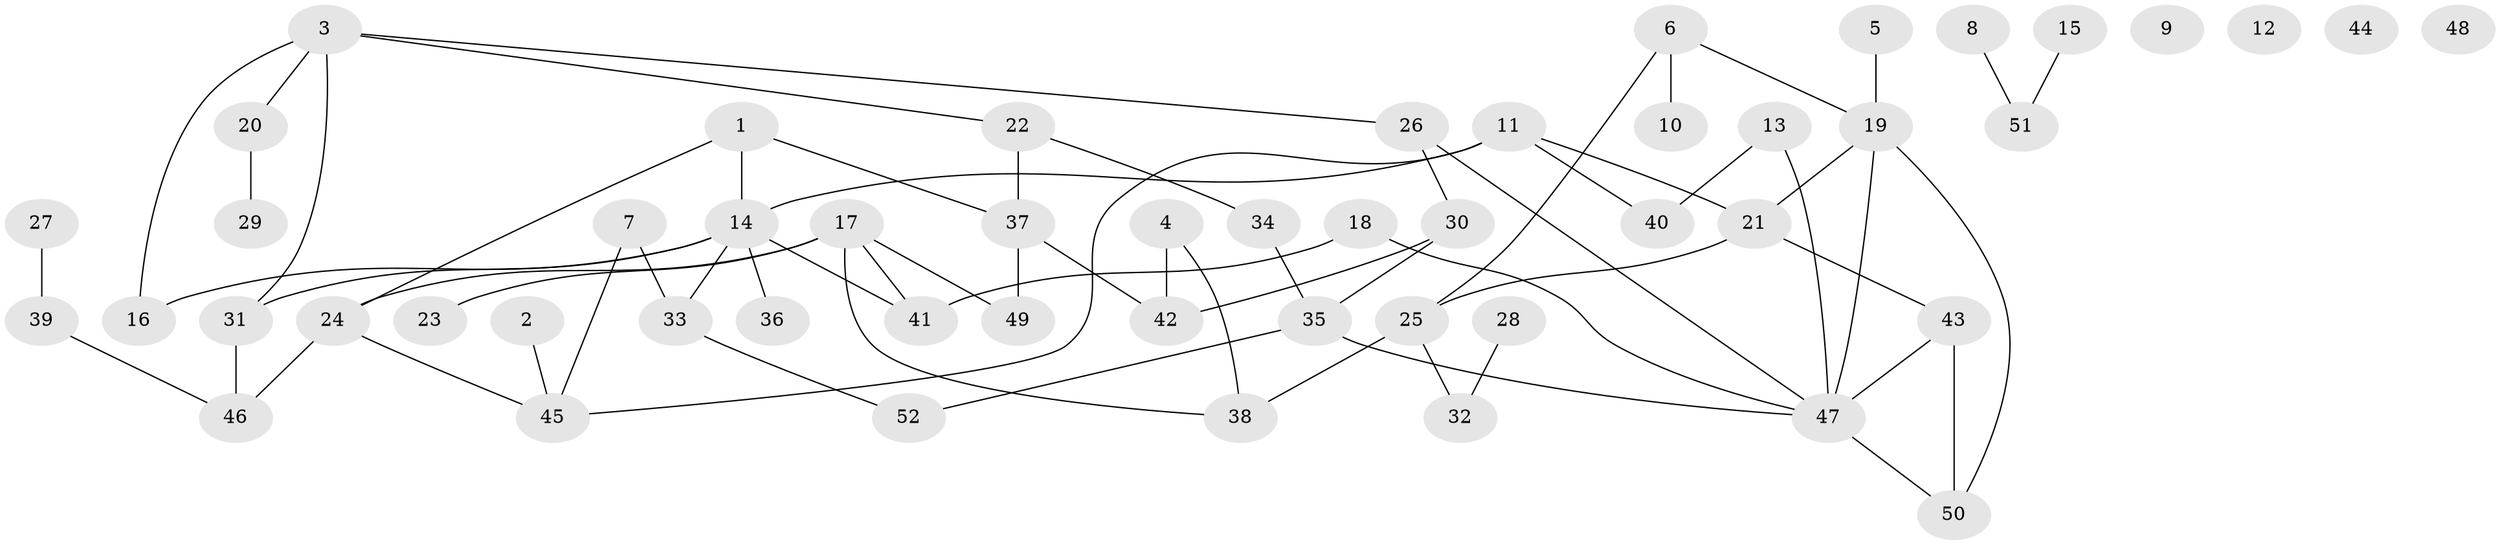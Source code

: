 // coarse degree distribution, {5: 0.058823529411764705, 3: 0.17647058823529413, 2: 0.14705882352941177, 1: 0.23529411764705882, 0: 0.11764705882352941, 4: 0.14705882352941177, 8: 0.029411764705882353, 6: 0.08823529411764706}
// Generated by graph-tools (version 1.1) at 2025/41/03/06/25 10:41:22]
// undirected, 52 vertices, 66 edges
graph export_dot {
graph [start="1"]
  node [color=gray90,style=filled];
  1;
  2;
  3;
  4;
  5;
  6;
  7;
  8;
  9;
  10;
  11;
  12;
  13;
  14;
  15;
  16;
  17;
  18;
  19;
  20;
  21;
  22;
  23;
  24;
  25;
  26;
  27;
  28;
  29;
  30;
  31;
  32;
  33;
  34;
  35;
  36;
  37;
  38;
  39;
  40;
  41;
  42;
  43;
  44;
  45;
  46;
  47;
  48;
  49;
  50;
  51;
  52;
  1 -- 14;
  1 -- 24;
  1 -- 37;
  2 -- 45;
  3 -- 16;
  3 -- 20;
  3 -- 22;
  3 -- 26;
  3 -- 31;
  4 -- 38;
  4 -- 42;
  5 -- 19;
  6 -- 10;
  6 -- 19;
  6 -- 25;
  7 -- 33;
  7 -- 45;
  8 -- 51;
  11 -- 14;
  11 -- 21;
  11 -- 40;
  11 -- 45;
  13 -- 40;
  13 -- 47;
  14 -- 16;
  14 -- 31;
  14 -- 33;
  14 -- 36;
  14 -- 41;
  15 -- 51;
  17 -- 23;
  17 -- 24;
  17 -- 38;
  17 -- 41;
  17 -- 49;
  18 -- 41;
  18 -- 47;
  19 -- 21;
  19 -- 47;
  19 -- 50;
  20 -- 29;
  21 -- 25;
  21 -- 43;
  22 -- 34;
  22 -- 37;
  24 -- 45;
  24 -- 46;
  25 -- 32;
  25 -- 38;
  26 -- 30;
  26 -- 47;
  27 -- 39;
  28 -- 32;
  30 -- 35;
  30 -- 42;
  31 -- 46;
  33 -- 52;
  34 -- 35;
  35 -- 47;
  35 -- 52;
  37 -- 42;
  37 -- 49;
  39 -- 46;
  43 -- 47;
  43 -- 50;
  47 -- 50;
}
